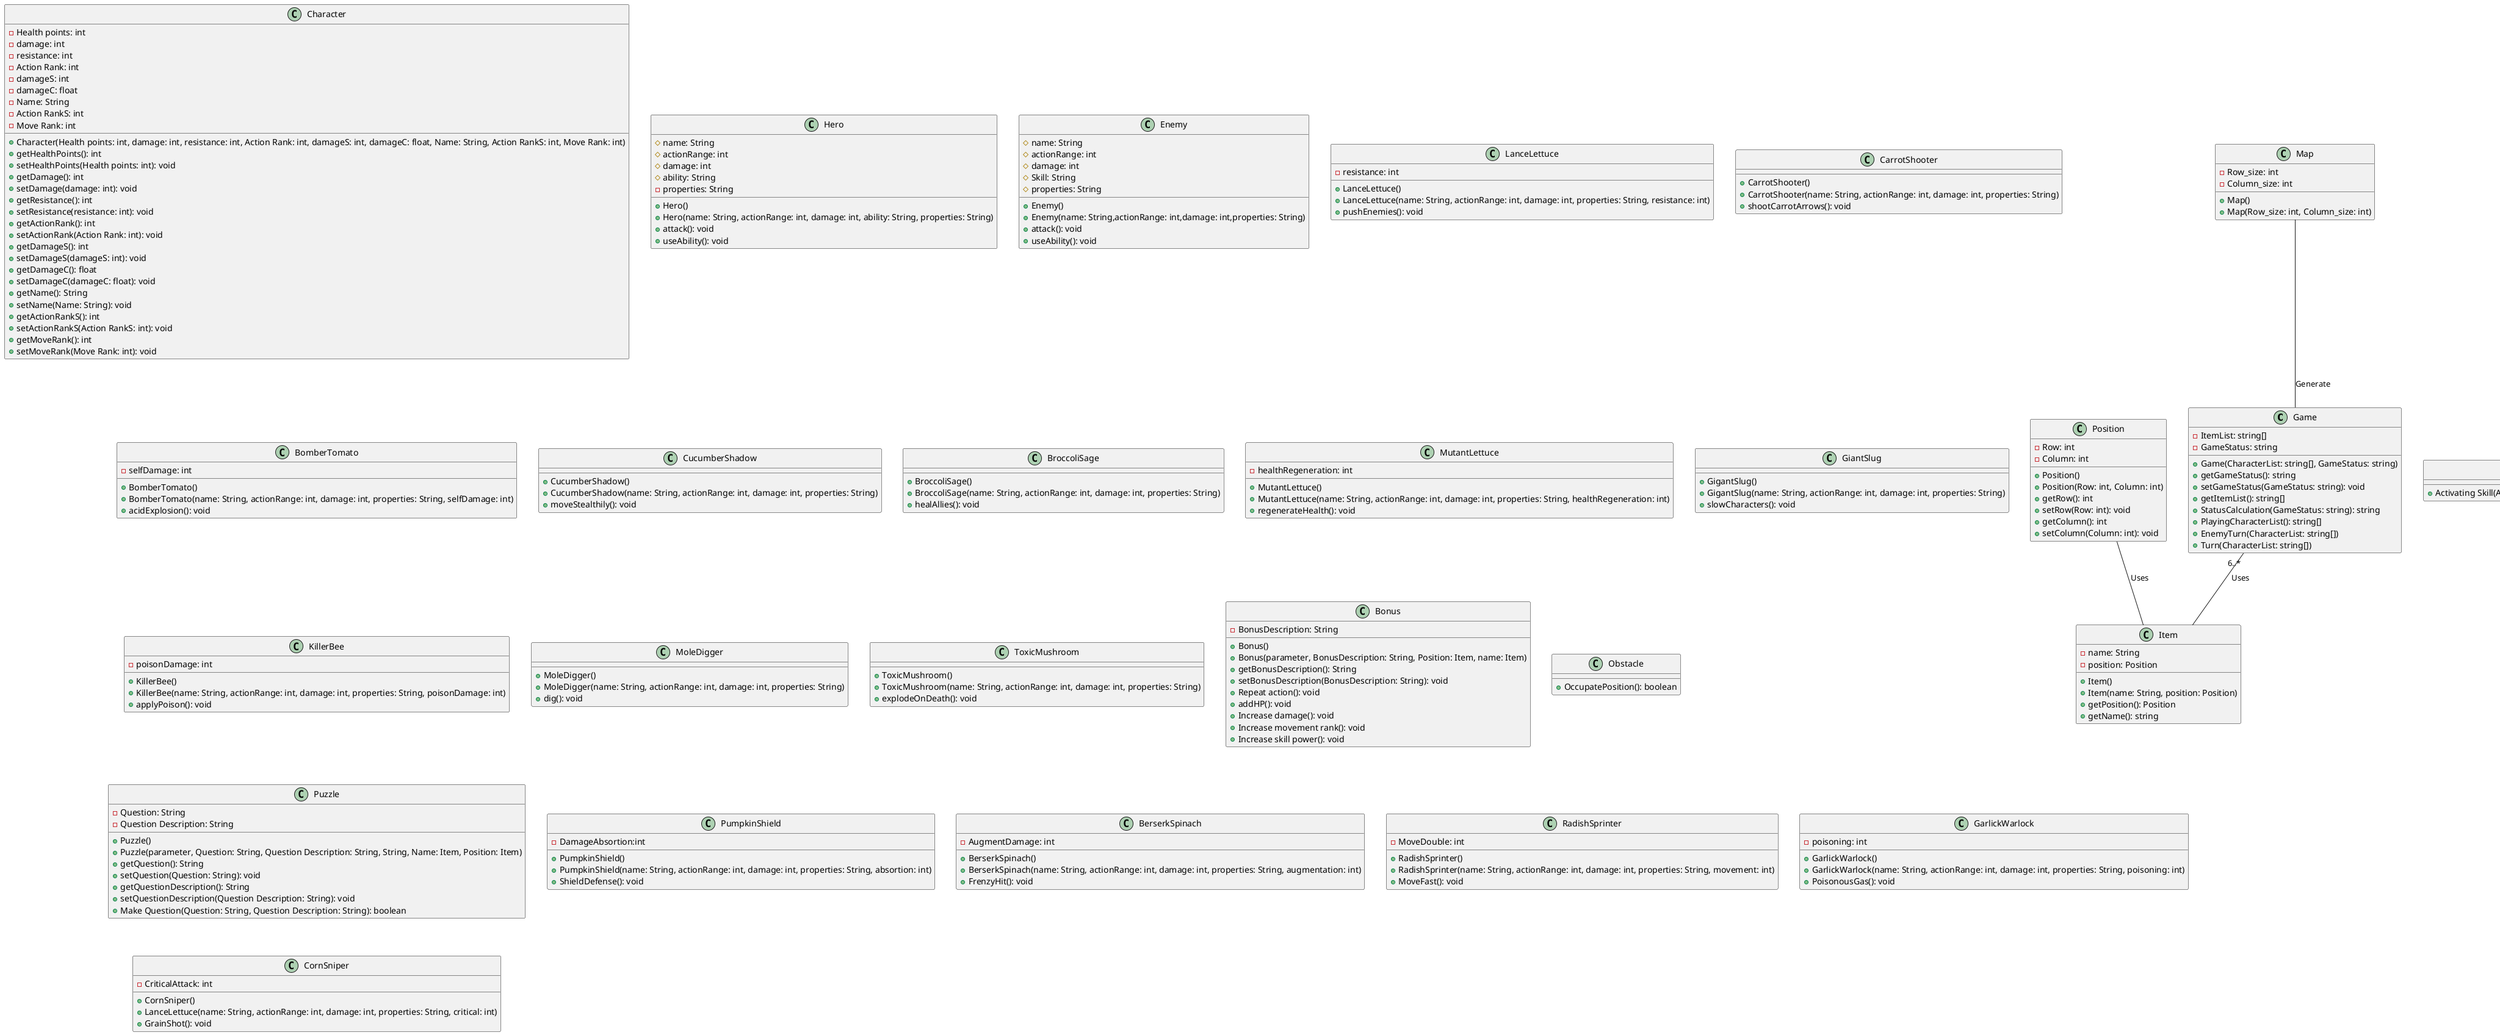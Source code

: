 //Diagramas de clase del proyecto(puede cambiar durante el desarrollo)
@startuml
class Game {
    - ItemList: string[]
    - GameStatus: string
    + Game(CharacterList: string[], GameStatus: string)
    + getGameStatus(): string
    + setGameStatus(GameStatus: string): void
    + getItemList(): string[]
    + StatusCalculation(GameStatus: string): string
    + PlayingCharacterList(): string[]
    + EnemyTurn(CharacterList: string[])
    + Turn(CharacterList: string[])
}

class Character {
    - Health points: int
    - damage: int
    - resistance: int
    - Action Rank: int
    - damageS: int
    - damageC: float
    - Name: String
    - Action RankS: int
    - Move Rank: int
    + Character(Health points: int, damage: int, resistance: int, Action Rank: int, damageS: int, damageC: float, Name: String, Action RankS: int, Move Rank: int)
    + getHealthPoints(): int
    + setHealthPoints(Health points: int): void
    + getDamage(): int
    + setDamage(damage: int): void
    + getResistance(): int
    + setResistance(resistance: int): void
    + getActionRank(): int
    + setActionRank(Action Rank: int): void
    + getDamageS(): int
    + setDamageS(damageS: int): void
    + getDamageC(): float
    + setDamageC(damageC: float): void
    + getName(): String
    + setName(Name: String): void
    + getActionRankS(): int
    + setActionRankS(Action RankS: int): void
    + getMoveRank(): int
    + setMoveRank(Move Rank: int): void
}

class Hero {
    # name: String
    # actionRange: int
    # damage: int
    # ability: String
    - properties: String
    + Hero()
    + Hero(name: String, actionRange: int, damage: int, ability: String, properties: String)
    + attack(): void
    + useAbility(): void
}
class Enemy {
    # name: String
    # actionRange: int
    # damage: int
    # Skill: String
    # properties: String
    + Enemy()
    + Enemy(name: String,actionRange: int,damage: int,properties: String)
    +  attack(): void
    + useAbility(): void
}


class LanceLettuce {
    - resistance: int
    + LanceLettuce()
    + LanceLettuce(name: String, actionRange: int, damage: int, properties: String, resistance: int)
    + pushEnemies(): void
}

class CarrotShooter {
    + CarrotShooter()
    + CarrotShooter(name: String, actionRange: int, damage: int, properties: String)
    + shootCarrotArrows(): void
}

class BomberTomato {
    - selfDamage: int
    + BomberTomato()
    + BomberTomato(name: String, actionRange: int, damage: int, properties: String, selfDamage: int)
    + acidExplosion(): void
}

class CucumberShadow {
    + CucumberShadow()
    + CucumberShadow(name: String, actionRange: int, damage: int, properties: String)
    + moveStealthily(): void
}

class BroccoliSage {
    + BroccoliSage()
    + BroccoliSage(name: String, actionRange: int, damage: int, properties: String)
    + healAllies(): void
}

class MutantLettuce {
    - healthRegeneration: int
    + MutantLettuce()
    + MutantLettuce(name: String, actionRange: int, damage: int, properties: String, healthRegeneration: int)
    + regenerateHealth(): void
}

class GiantSlug {
    + GigantSlug()
    + GigantSlug(name: String, actionRange: int, damage: int, properties: String)
    + slowCharacters(): void
}

class KillerBee {
    - poisonDamage: int
    + KillerBee()
    + KillerBee(name: String, actionRange: int, damage: int, properties: String, poisonDamage: int)
    + applyPoison(): void
}

class MoleDigger {
    + MoleDigger()
    + MoleDigger(name: String, actionRange: int, damage: int, properties: String)
    + dig(): void
}

class ToxicMushroom {
    + ToxicMushroom()
    + ToxicMushroom(name: String, actionRange: int, damage: int, properties: String)
    + explodeOnDeath(): void
}

class Item {
    - name: String
    - position: Position
    + Item()
    + Item(name: String, position: Position)
    + getPosition(): Position
    + getName(): string
}
class Bonus {
    - BonusDescription: String
    + Bonus()
    + Bonus(parameter, BonusDescription: String, Position: Item, name: Item)
    + getBonusDescription(): String
    + setBonusDescription(BonusDescription: String): void
    + Repeat action(): void
    + addHP(): void
    + Increase damage(): void
    + Increase movement rank(): void
    + Increase skill power(): void
}

class Map {
    - Row_size: int
    - Column_size: int
    + Map()
    + Map(Row_size: int, Column_size: int)
}



class Position {
    - Row: int
    - Column: int
    + Position()
    + Position(Row: int, Column: int)
    + getRow(): int
    + setRow(Row: int): void
    + getColumn(): int
    + setColumn(Column: int): void
}



class Obstacle {
    + OccupatePosition(): boolean
}



interface Skill extends Action {
    + Activating Skill(Action RankS: Character): Character
}



interface Action { }



interface Attack extends Action {
    + Attacking(Action Rank: Character): Character
}



interface Move extends Action {
    + Moving(Move Rank: Character): Character
}


class Puzzle {
    - Question: String
    - Question Description: String
    + Puzzle()
    + Puzzle(parameter, Question: String, Question Description: String, String, Name: Item, Position: Item)
    + getQuestion(): String
    + setQuestion(Question: String): void
    + getQuestionDescription(): String
    + setQuestionDescription(Question Description: String): void
    + Make Question(Question: String, Question Description: String): boolean
}

Map -- Game : Generate
Position -- Item : Uses
Game "6..*" -- Item : Uses

class PumpkinShield {
    - DamageAbsortion:int
    + PumpkinShield()
    + PumpkinShield(name: String, actionRange: int, damage: int, properties: String, absortion: int)
    + ShieldDefense(): void
}

class BerserkSpinach {
    - AugmentDamage: int
    + BerserkSpinach()
    + BerserkSpinach(name: String, actionRange: int, damage: int, properties: String, augmentation: int)
    + FrenzyHit(): void
}

class RadishSprinter {
    - MoveDouble: int
    + RadishSprinter()
    + RadishSprinter(name: String, actionRange: int, damage: int, properties: String, movement: int)
    + MoveFast(): void
}

class GarlickWarlock {
    - poisoning: int
    + GarlickWarlock()
    + GarlickWarlock(name: String, actionRange: int, damage: int, properties: String, poisoning: int)
    + PoisonousGas(): void
}

class CornSniper {
    - CriticalAttack: int
    + CornSniper()
    + LanceLettuce(name: String, actionRange: int, damage: int, properties: String, critical: int)
    + GrainShot(): void
}

@enduml
